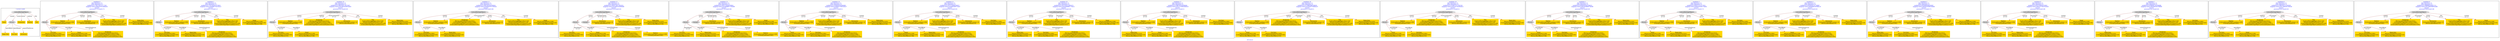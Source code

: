 digraph n0 {
fontcolor="blue"
remincross="true"
label="s01-cb.csv"
subgraph cluster_0 {
label="1-correct model"
n2[style="filled",color="white",fillcolor="lightgray",label="CulturalHeritageObject1"];
n3[shape="plaintext",style="filled",fillcolor="gold",label="Dated"];
n4[style="filled",color="white",fillcolor="lightgray",label="Person1"];
n5[shape="plaintext",style="filled",fillcolor="gold",label="Dimensions"];
n6[shape="plaintext",style="filled",fillcolor="gold",label="Medium"];
n7[shape="plaintext",style="filled",fillcolor="gold",label="Title"];
n8[shape="plaintext",style="filled",fillcolor="gold",label="Begin Date"];
n9[shape="plaintext",style="filled",fillcolor="gold",label="End Date"];
n10[shape="plaintext",style="filled",fillcolor="gold",label="Attribution"];
}
subgraph cluster_1 {
label="candidate 0\nlink coherence:1.0\nnode coherence:1.0\nconfidence:0.7261134273177202\nmapping score:0.6944187614868591\ncost:8.0\n-precision:0.75-recall:0.75"
n12[style="filled",color="white",fillcolor="lightgray",label="CulturalHeritageObject1"];
n13[style="filled",color="white",fillcolor="lightgray",label="Person1"];
n14[shape="plaintext",style="filled",fillcolor="gold",label="Medium\n[CulturalHeritageObject,medium,0.999]\n[Concept,prefLabel,0.001]"];
n15[shape="plaintext",style="filled",fillcolor="gold",label="End Date\n[Person,dateOfDeath,0.895]\n[CulturalHeritageObject,created,0.085]\n[Person,dateOfBirth,0.02]"];
n16[shape="plaintext",style="filled",fillcolor="gold",label="Dated\n[Person,dateOfDeath,0.509]\n[CulturalHeritageObject,created,0.295]\n[Person,dateOfBirth,0.196]"];
n17[shape="plaintext",style="filled",fillcolor="gold",label="Dimensions\n[CulturalHeritageObject,extent,1.0]\n[Person,dateOfDeath,0.0]"];
n18[shape="plaintext",style="filled",fillcolor="gold",label="Title\n[CulturalHeritageObject,title,0.754]\n[Person,nameOfThePerson,0.126]\n[CulturalHeritageObject,provenance,0.109]\n[CulturalHeritageObject,medium,0.011]"];
n19[shape="plaintext",style="filled",fillcolor="gold",label="Attribution\n[Person,nameOfThePerson,0.912]\n[CulturalHeritageObject,extent,0.069]\n[CulturalHeritageObject,provenance,0.017]\n[CulturalHeritageObject,accessionNumber,0.002]"];
n20[shape="plaintext",style="filled",fillcolor="gold",label="Begin Date\n[Person,dateOfDeath,0.455]\n[CulturalHeritageObject,created,0.326]\n[Person,dateOfBirth,0.218]"];
}
subgraph cluster_2 {
label="candidate 1\nlink coherence:1.0\nnode coherence:1.0\nconfidence:0.7247543451673818\nmapping score:0.693965734103413\ncost:8.0\n-precision:1.0-recall:1.0"
n22[style="filled",color="white",fillcolor="lightgray",label="CulturalHeritageObject1"];
n23[style="filled",color="white",fillcolor="lightgray",label="Person1"];
n24[shape="plaintext",style="filled",fillcolor="gold",label="Medium\n[CulturalHeritageObject,medium,0.999]\n[Concept,prefLabel,0.001]"];
n25[shape="plaintext",style="filled",fillcolor="gold",label="End Date\n[Person,dateOfDeath,0.895]\n[CulturalHeritageObject,created,0.085]\n[Person,dateOfBirth,0.02]"];
n26[shape="plaintext",style="filled",fillcolor="gold",label="Begin Date\n[Person,dateOfDeath,0.455]\n[CulturalHeritageObject,created,0.326]\n[Person,dateOfBirth,0.218]"];
n27[shape="plaintext",style="filled",fillcolor="gold",label="Dimensions\n[CulturalHeritageObject,extent,1.0]\n[Person,dateOfDeath,0.0]"];
n28[shape="plaintext",style="filled",fillcolor="gold",label="Title\n[CulturalHeritageObject,title,0.754]\n[Person,nameOfThePerson,0.126]\n[CulturalHeritageObject,provenance,0.109]\n[CulturalHeritageObject,medium,0.011]"];
n29[shape="plaintext",style="filled",fillcolor="gold",label="Attribution\n[Person,nameOfThePerson,0.912]\n[CulturalHeritageObject,extent,0.069]\n[CulturalHeritageObject,provenance,0.017]\n[CulturalHeritageObject,accessionNumber,0.002]"];
n30[shape="plaintext",style="filled",fillcolor="gold",label="Dated\n[Person,dateOfDeath,0.509]\n[CulturalHeritageObject,created,0.295]\n[Person,dateOfBirth,0.196]"];
}
subgraph cluster_3 {
label="candidate 10\nlink coherence:1.0\nnode coherence:1.0\nconfidence:0.5961026175672837\nmapping score:0.6510818249033803\ncost:8.0\n-precision:0.62-recall:0.62"
n32[style="filled",color="white",fillcolor="lightgray",label="CulturalHeritageObject1"];
n33[style="filled",color="white",fillcolor="lightgray",label="Person1"];
n34[shape="plaintext",style="filled",fillcolor="gold",label="Medium\n[CulturalHeritageObject,medium,0.999]\n[Concept,prefLabel,0.001]"];
n35[shape="plaintext",style="filled",fillcolor="gold",label="End Date\n[Person,dateOfDeath,0.895]\n[CulturalHeritageObject,created,0.085]\n[Person,dateOfBirth,0.02]"];
n36[shape="plaintext",style="filled",fillcolor="gold",label="Attribution\n[Person,nameOfThePerson,0.912]\n[CulturalHeritageObject,extent,0.069]\n[CulturalHeritageObject,provenance,0.017]\n[CulturalHeritageObject,accessionNumber,0.002]"];
n37[shape="plaintext",style="filled",fillcolor="gold",label="Dated\n[Person,dateOfDeath,0.509]\n[CulturalHeritageObject,created,0.295]\n[Person,dateOfBirth,0.196]"];
n38[shape="plaintext",style="filled",fillcolor="gold",label="Dimensions\n[CulturalHeritageObject,extent,1.0]\n[Person,dateOfDeath,0.0]"];
n39[shape="plaintext",style="filled",fillcolor="gold",label="Title\n[CulturalHeritageObject,title,0.754]\n[Person,nameOfThePerson,0.126]\n[CulturalHeritageObject,provenance,0.109]\n[CulturalHeritageObject,medium,0.011]"];
n40[shape="plaintext",style="filled",fillcolor="gold",label="Begin Date\n[Person,dateOfDeath,0.455]\n[CulturalHeritageObject,created,0.326]\n[Person,dateOfBirth,0.218]"];
}
subgraph cluster_4 {
label="candidate 11\nlink coherence:1.0\nnode coherence:1.0\nconfidence:0.5947435354169454\nmapping score:0.6506287975199342\ncost:8.0\n-precision:0.88-recall:0.88"
n42[style="filled",color="white",fillcolor="lightgray",label="CulturalHeritageObject1"];
n43[style="filled",color="white",fillcolor="lightgray",label="Person1"];
n44[shape="plaintext",style="filled",fillcolor="gold",label="Medium\n[CulturalHeritageObject,medium,0.999]\n[Concept,prefLabel,0.001]"];
n45[shape="plaintext",style="filled",fillcolor="gold",label="End Date\n[Person,dateOfDeath,0.895]\n[CulturalHeritageObject,created,0.085]\n[Person,dateOfBirth,0.02]"];
n46[shape="plaintext",style="filled",fillcolor="gold",label="Attribution\n[Person,nameOfThePerson,0.912]\n[CulturalHeritageObject,extent,0.069]\n[CulturalHeritageObject,provenance,0.017]\n[CulturalHeritageObject,accessionNumber,0.002]"];
n47[shape="plaintext",style="filled",fillcolor="gold",label="Begin Date\n[Person,dateOfDeath,0.455]\n[CulturalHeritageObject,created,0.326]\n[Person,dateOfBirth,0.218]"];
n48[shape="plaintext",style="filled",fillcolor="gold",label="Dimensions\n[CulturalHeritageObject,extent,1.0]\n[Person,dateOfDeath,0.0]"];
n49[shape="plaintext",style="filled",fillcolor="gold",label="Title\n[CulturalHeritageObject,title,0.754]\n[Person,nameOfThePerson,0.126]\n[CulturalHeritageObject,provenance,0.109]\n[CulturalHeritageObject,medium,0.011]"];
n50[shape="plaintext",style="filled",fillcolor="gold",label="Dated\n[Person,dateOfDeath,0.509]\n[CulturalHeritageObject,created,0.295]\n[Person,dateOfBirth,0.196]"];
}
subgraph cluster_5 {
label="candidate 12\nlink coherence:1.0\nnode coherence:1.0\nconfidence:0.5834714877842025\nmapping score:0.623061924499496\ncost:9.0\n-precision:0.56-recall:0.62"
n52[style="filled",color="white",fillcolor="lightgray",label="CulturalHeritageObject1"];
n53[style="filled",color="white",fillcolor="lightgray",label="Person1"];
n54[style="filled",color="white",fillcolor="lightgray",label="Concept1"];
n55[shape="plaintext",style="filled",fillcolor="gold",label="End Date\n[Person,dateOfDeath,0.895]\n[CulturalHeritageObject,created,0.085]\n[Person,dateOfBirth,0.02]"];
n56[shape="plaintext",style="filled",fillcolor="gold",label="Dated\n[Person,dateOfDeath,0.509]\n[CulturalHeritageObject,created,0.295]\n[Person,dateOfBirth,0.196]"];
n57[shape="plaintext",style="filled",fillcolor="gold",label="Medium\n[CulturalHeritageObject,medium,0.999]\n[Concept,prefLabel,0.001]"];
n58[shape="plaintext",style="filled",fillcolor="gold",label="Dimensions\n[CulturalHeritageObject,extent,1.0]\n[Person,dateOfDeath,0.0]"];
n59[shape="plaintext",style="filled",fillcolor="gold",label="Title\n[CulturalHeritageObject,title,0.754]\n[Person,nameOfThePerson,0.126]\n[CulturalHeritageObject,provenance,0.109]\n[CulturalHeritageObject,medium,0.011]"];
n60[shape="plaintext",style="filled",fillcolor="gold",label="Attribution\n[Person,nameOfThePerson,0.912]\n[CulturalHeritageObject,extent,0.069]\n[CulturalHeritageObject,provenance,0.017]\n[CulturalHeritageObject,accessionNumber,0.002]"];
n61[shape="plaintext",style="filled",fillcolor="gold",label="Begin Date\n[Person,dateOfDeath,0.455]\n[CulturalHeritageObject,created,0.326]\n[Person,dateOfBirth,0.218]"];
}
subgraph cluster_6 {
label="candidate 13\nlink coherence:1.0\nnode coherence:1.0\nconfidence:0.5821124056338641\nmapping score:0.6226088971160499\ncost:9.0\n-precision:0.78-recall:0.88"
n63[style="filled",color="white",fillcolor="lightgray",label="CulturalHeritageObject1"];
n64[style="filled",color="white",fillcolor="lightgray",label="Person1"];
n65[style="filled",color="white",fillcolor="lightgray",label="Concept1"];
n66[shape="plaintext",style="filled",fillcolor="gold",label="End Date\n[Person,dateOfDeath,0.895]\n[CulturalHeritageObject,created,0.085]\n[Person,dateOfBirth,0.02]"];
n67[shape="plaintext",style="filled",fillcolor="gold",label="Begin Date\n[Person,dateOfDeath,0.455]\n[CulturalHeritageObject,created,0.326]\n[Person,dateOfBirth,0.218]"];
n68[shape="plaintext",style="filled",fillcolor="gold",label="Medium\n[CulturalHeritageObject,medium,0.999]\n[Concept,prefLabel,0.001]"];
n69[shape="plaintext",style="filled",fillcolor="gold",label="Dimensions\n[CulturalHeritageObject,extent,1.0]\n[Person,dateOfDeath,0.0]"];
n70[shape="plaintext",style="filled",fillcolor="gold",label="Title\n[CulturalHeritageObject,title,0.754]\n[Person,nameOfThePerson,0.126]\n[CulturalHeritageObject,provenance,0.109]\n[CulturalHeritageObject,medium,0.011]"];
n71[shape="plaintext",style="filled",fillcolor="gold",label="Attribution\n[Person,nameOfThePerson,0.912]\n[CulturalHeritageObject,extent,0.069]\n[CulturalHeritageObject,provenance,0.017]\n[CulturalHeritageObject,accessionNumber,0.002]"];
n72[shape="plaintext",style="filled",fillcolor="gold",label="Dated\n[Person,dateOfDeath,0.509]\n[CulturalHeritageObject,created,0.295]\n[Person,dateOfBirth,0.196]"];
}
subgraph cluster_7 {
label="candidate 14\nlink coherence:1.0\nnode coherence:1.0\nconfidence:0.5536343329346408\nmapping score:0.6369257300258327\ncost:8.0\n-precision:0.5-recall:0.5"
n74[style="filled",color="white",fillcolor="lightgray",label="CulturalHeritageObject1"];
n75[style="filled",color="white",fillcolor="lightgray",label="Person1"];
n76[shape="plaintext",style="filled",fillcolor="gold",label="Medium\n[CulturalHeritageObject,medium,0.999]\n[Concept,prefLabel,0.001]"];
n77[shape="plaintext",style="filled",fillcolor="gold",label="Dated\n[Person,dateOfDeath,0.509]\n[CulturalHeritageObject,created,0.295]\n[Person,dateOfBirth,0.196]"];
n78[shape="plaintext",style="filled",fillcolor="gold",label="Title\n[CulturalHeritageObject,title,0.754]\n[Person,nameOfThePerson,0.126]\n[CulturalHeritageObject,provenance,0.109]\n[CulturalHeritageObject,medium,0.011]"];
n79[shape="plaintext",style="filled",fillcolor="gold",label="End Date\n[Person,dateOfDeath,0.895]\n[CulturalHeritageObject,created,0.085]\n[Person,dateOfBirth,0.02]"];
n80[shape="plaintext",style="filled",fillcolor="gold",label="Dimensions\n[CulturalHeritageObject,extent,1.0]\n[Person,dateOfDeath,0.0]"];
n81[shape="plaintext",style="filled",fillcolor="gold",label="Attribution\n[Person,nameOfThePerson,0.912]\n[CulturalHeritageObject,extent,0.069]\n[CulturalHeritageObject,provenance,0.017]\n[CulturalHeritageObject,accessionNumber,0.002]"];
n82[shape="plaintext",style="filled",fillcolor="gold",label="Begin Date\n[Person,dateOfDeath,0.455]\n[CulturalHeritageObject,created,0.326]\n[Person,dateOfBirth,0.218]"];
}
subgraph cluster_8 {
label="candidate 15\nlink coherence:1.0\nnode coherence:1.0\nconfidence:0.5475733690336037\nmapping score:0.634905408725487\ncost:8.0\n-precision:0.62-recall:0.62"
n84[style="filled",color="white",fillcolor="lightgray",label="CulturalHeritageObject1"];
n85[style="filled",color="white",fillcolor="lightgray",label="Person1"];
n86[shape="plaintext",style="filled",fillcolor="gold",label="Medium\n[CulturalHeritageObject,medium,0.999]\n[Concept,prefLabel,0.001]"];
n87[shape="plaintext",style="filled",fillcolor="gold",label="Dated\n[Person,dateOfDeath,0.509]\n[CulturalHeritageObject,created,0.295]\n[Person,dateOfBirth,0.196]"];
n88[shape="plaintext",style="filled",fillcolor="gold",label="Title\n[CulturalHeritageObject,title,0.754]\n[Person,nameOfThePerson,0.126]\n[CulturalHeritageObject,provenance,0.109]\n[CulturalHeritageObject,medium,0.011]"];
n89[shape="plaintext",style="filled",fillcolor="gold",label="Begin Date\n[Person,dateOfDeath,0.455]\n[CulturalHeritageObject,created,0.326]\n[Person,dateOfBirth,0.218]"];
n90[shape="plaintext",style="filled",fillcolor="gold",label="Dimensions\n[CulturalHeritageObject,extent,1.0]\n[Person,dateOfDeath,0.0]"];
n91[shape="plaintext",style="filled",fillcolor="gold",label="Attribution\n[Person,nameOfThePerson,0.912]\n[CulturalHeritageObject,extent,0.069]\n[CulturalHeritageObject,provenance,0.017]\n[CulturalHeritageObject,accessionNumber,0.002]"];
n92[shape="plaintext",style="filled",fillcolor="gold",label="End Date\n[Person,dateOfDeath,0.895]\n[CulturalHeritageObject,created,0.085]\n[Person,dateOfBirth,0.02]"];
}
subgraph cluster_9 {
label="candidate 16\nlink coherence:1.0\nnode coherence:1.0\nconfidence:0.5413762073905473\nmapping score:0.6328396881778015\ncost:8.0\n-precision:0.62-recall:0.62"
n94[style="filled",color="white",fillcolor="lightgray",label="CulturalHeritageObject1"];
n95[style="filled",color="white",fillcolor="lightgray",label="Person1"];
n96[shape="plaintext",style="filled",fillcolor="gold",label="Medium\n[CulturalHeritageObject,medium,0.999]\n[Concept,prefLabel,0.001]"];
n97[shape="plaintext",style="filled",fillcolor="gold",label="Begin Date\n[Person,dateOfDeath,0.455]\n[CulturalHeritageObject,created,0.326]\n[Person,dateOfBirth,0.218]"];
n98[shape="plaintext",style="filled",fillcolor="gold",label="Title\n[CulturalHeritageObject,title,0.754]\n[Person,nameOfThePerson,0.126]\n[CulturalHeritageObject,provenance,0.109]\n[CulturalHeritageObject,medium,0.011]"];
n99[shape="plaintext",style="filled",fillcolor="gold",label="End Date\n[Person,dateOfDeath,0.895]\n[CulturalHeritageObject,created,0.085]\n[Person,dateOfBirth,0.02]"];
n100[shape="plaintext",style="filled",fillcolor="gold",label="Dimensions\n[CulturalHeritageObject,extent,1.0]\n[Person,dateOfDeath,0.0]"];
n101[shape="plaintext",style="filled",fillcolor="gold",label="Attribution\n[Person,nameOfThePerson,0.912]\n[CulturalHeritageObject,extent,0.069]\n[CulturalHeritageObject,provenance,0.017]\n[CulturalHeritageObject,accessionNumber,0.002]"];
n102[shape="plaintext",style="filled",fillcolor="gold",label="Dated\n[Person,dateOfDeath,0.509]\n[CulturalHeritageObject,created,0.295]\n[Person,dateOfBirth,0.196]"];
}
subgraph cluster_10 {
label="candidate 17\nlink coherence:1.0\nnode coherence:1.0\nconfidence:0.5366743256398484\nmapping score:0.6312723942609019\ncost:8.0\n-precision:0.5-recall:0.5"
n104[style="filled",color="white",fillcolor="lightgray",label="CulturalHeritageObject1"];
n105[style="filled",color="white",fillcolor="lightgray",label="Person1"];
n106[shape="plaintext",style="filled",fillcolor="gold",label="Medium\n[CulturalHeritageObject,medium,0.999]\n[Concept,prefLabel,0.001]"];
n107[shape="plaintext",style="filled",fillcolor="gold",label="Begin Date\n[Person,dateOfDeath,0.455]\n[CulturalHeritageObject,created,0.326]\n[Person,dateOfBirth,0.218]"];
n108[shape="plaintext",style="filled",fillcolor="gold",label="Title\n[CulturalHeritageObject,title,0.754]\n[Person,nameOfThePerson,0.126]\n[CulturalHeritageObject,provenance,0.109]\n[CulturalHeritageObject,medium,0.011]"];
n109[shape="plaintext",style="filled",fillcolor="gold",label="Dated\n[Person,dateOfDeath,0.509]\n[CulturalHeritageObject,created,0.295]\n[Person,dateOfBirth,0.196]"];
n110[shape="plaintext",style="filled",fillcolor="gold",label="Dimensions\n[CulturalHeritageObject,extent,1.0]\n[Person,dateOfDeath,0.0]"];
n111[shape="plaintext",style="filled",fillcolor="gold",label="Attribution\n[Person,nameOfThePerson,0.912]\n[CulturalHeritageObject,extent,0.069]\n[CulturalHeritageObject,provenance,0.017]\n[CulturalHeritageObject,accessionNumber,0.002]"];
n112[shape="plaintext",style="filled",fillcolor="gold",label="End Date\n[Person,dateOfDeath,0.895]\n[CulturalHeritageObject,created,0.085]\n[Person,dateOfBirth,0.02]"];
}
subgraph cluster_11 {
label="candidate 18\nlink coherence:1.0\nnode coherence:1.0\nconfidence:0.5179602696769926\nmapping score:0.6250343756066167\ncost:8.0\n-precision:0.5-recall:0.5"
n114[style="filled",color="white",fillcolor="lightgray",label="CulturalHeritageObject1"];
n115[style="filled",color="white",fillcolor="lightgray",label="Person1"];
n116[shape="plaintext",style="filled",fillcolor="gold",label="Medium\n[CulturalHeritageObject,medium,0.999]\n[Concept,prefLabel,0.001]"];
n117[shape="plaintext",style="filled",fillcolor="gold",label="Dated\n[Person,dateOfDeath,0.509]\n[CulturalHeritageObject,created,0.295]\n[Person,dateOfBirth,0.196]"];
n118[shape="plaintext",style="filled",fillcolor="gold",label="Attribution\n[Person,nameOfThePerson,0.912]\n[CulturalHeritageObject,extent,0.069]\n[CulturalHeritageObject,provenance,0.017]\n[CulturalHeritageObject,accessionNumber,0.002]"];
n119[shape="plaintext",style="filled",fillcolor="gold",label="End Date\n[Person,dateOfDeath,0.895]\n[CulturalHeritageObject,created,0.085]\n[Person,dateOfBirth,0.02]"];
n120[shape="plaintext",style="filled",fillcolor="gold",label="Dimensions\n[CulturalHeritageObject,extent,1.0]\n[Person,dateOfDeath,0.0]"];
n121[shape="plaintext",style="filled",fillcolor="gold",label="Title\n[CulturalHeritageObject,title,0.754]\n[Person,nameOfThePerson,0.126]\n[CulturalHeritageObject,provenance,0.109]\n[CulturalHeritageObject,medium,0.011]"];
n122[shape="plaintext",style="filled",fillcolor="gold",label="Begin Date\n[Person,dateOfDeath,0.455]\n[CulturalHeritageObject,created,0.326]\n[Person,dateOfBirth,0.218]"];
}
subgraph cluster_12 {
label="candidate 19\nlink coherence:1.0\nnode coherence:1.0\nconfidence:0.5158073757282259\nmapping score:0.6243167442903611\ncost:8.0\n-precision:0.5-recall:0.5"
n124[style="filled",color="white",fillcolor="lightgray",label="CulturalHeritageObject1"];
n125[style="filled",color="white",fillcolor="lightgray",label="Person1"];
n126[shape="plaintext",style="filled",fillcolor="gold",label="Medium\n[CulturalHeritageObject,medium,0.999]\n[Concept,prefLabel,0.001]"];
n127[shape="plaintext",style="filled",fillcolor="gold",label="Dated\n[Person,dateOfDeath,0.509]\n[CulturalHeritageObject,created,0.295]\n[Person,dateOfBirth,0.196]"];
n128[shape="plaintext",style="filled",fillcolor="gold",label="Attribution\n[Person,nameOfThePerson,0.912]\n[CulturalHeritageObject,extent,0.069]\n[CulturalHeritageObject,provenance,0.017]\n[CulturalHeritageObject,accessionNumber,0.002]"];
n129[shape="plaintext",style="filled",fillcolor="gold",label="End Date\n[Person,dateOfDeath,0.895]\n[CulturalHeritageObject,created,0.085]\n[Person,dateOfBirth,0.02]"];
n130[shape="plaintext",style="filled",fillcolor="gold",label="Dimensions\n[CulturalHeritageObject,extent,1.0]\n[Person,dateOfDeath,0.0]"];
n131[shape="plaintext",style="filled",fillcolor="gold",label="Title\n[CulturalHeritageObject,title,0.754]\n[Person,nameOfThePerson,0.126]\n[CulturalHeritageObject,provenance,0.109]\n[CulturalHeritageObject,medium,0.011]"];
n132[shape="plaintext",style="filled",fillcolor="gold",label="Begin Date\n[Person,dateOfDeath,0.455]\n[CulturalHeritageObject,created,0.326]\n[Person,dateOfBirth,0.218]"];
}
subgraph cluster_13 {
label="candidate 2\nlink coherence:1.0\nnode coherence:1.0\nconfidence:0.6458181854786623\nmapping score:0.6676536808738399\ncost:8.0\n-precision:0.62-recall:0.62"
n134[style="filled",color="white",fillcolor="lightgray",label="CulturalHeritageObject1"];
n135[style="filled",color="white",fillcolor="lightgray",label="Person1"];
n136[shape="plaintext",style="filled",fillcolor="gold",label="Medium\n[CulturalHeritageObject,medium,0.999]\n[Concept,prefLabel,0.001]"];
n137[shape="plaintext",style="filled",fillcolor="gold",label="Dated\n[Person,dateOfDeath,0.509]\n[CulturalHeritageObject,created,0.295]\n[Person,dateOfBirth,0.196]"];
n138[shape="plaintext",style="filled",fillcolor="gold",label="End Date\n[Person,dateOfDeath,0.895]\n[CulturalHeritageObject,created,0.085]\n[Person,dateOfBirth,0.02]"];
n139[shape="plaintext",style="filled",fillcolor="gold",label="Dimensions\n[CulturalHeritageObject,extent,1.0]\n[Person,dateOfDeath,0.0]"];
n140[shape="plaintext",style="filled",fillcolor="gold",label="Title\n[CulturalHeritageObject,title,0.754]\n[Person,nameOfThePerson,0.126]\n[CulturalHeritageObject,provenance,0.109]\n[CulturalHeritageObject,medium,0.011]"];
n141[shape="plaintext",style="filled",fillcolor="gold",label="Attribution\n[Person,nameOfThePerson,0.912]\n[CulturalHeritageObject,extent,0.069]\n[CulturalHeritageObject,provenance,0.017]\n[CulturalHeritageObject,accessionNumber,0.002]"];
n142[shape="plaintext",style="filled",fillcolor="gold",label="Begin Date\n[Person,dateOfDeath,0.455]\n[CulturalHeritageObject,created,0.326]\n[Person,dateOfBirth,0.218]"];
}
subgraph cluster_14 {
label="candidate 3\nlink coherence:1.0\nnode coherence:1.0\nconfidence:0.639757221577625\nmapping score:0.6656333595734941\ncost:8.0\n-precision:0.75-recall:0.75"
n144[style="filled",color="white",fillcolor="lightgray",label="CulturalHeritageObject1"];
n145[style="filled",color="white",fillcolor="lightgray",label="Person1"];
n146[shape="plaintext",style="filled",fillcolor="gold",label="Medium\n[CulturalHeritageObject,medium,0.999]\n[Concept,prefLabel,0.001]"];
n147[shape="plaintext",style="filled",fillcolor="gold",label="Dated\n[Person,dateOfDeath,0.509]\n[CulturalHeritageObject,created,0.295]\n[Person,dateOfBirth,0.196]"];
n148[shape="plaintext",style="filled",fillcolor="gold",label="Begin Date\n[Person,dateOfDeath,0.455]\n[CulturalHeritageObject,created,0.326]\n[Person,dateOfBirth,0.218]"];
n149[shape="plaintext",style="filled",fillcolor="gold",label="Dimensions\n[CulturalHeritageObject,extent,1.0]\n[Person,dateOfDeath,0.0]"];
n150[shape="plaintext",style="filled",fillcolor="gold",label="Title\n[CulturalHeritageObject,title,0.754]\n[Person,nameOfThePerson,0.126]\n[CulturalHeritageObject,provenance,0.109]\n[CulturalHeritageObject,medium,0.011]"];
n151[shape="plaintext",style="filled",fillcolor="gold",label="Attribution\n[Person,nameOfThePerson,0.912]\n[CulturalHeritageObject,extent,0.069]\n[CulturalHeritageObject,provenance,0.017]\n[CulturalHeritageObject,accessionNumber,0.002]"];
n152[shape="plaintext",style="filled",fillcolor="gold",label="End Date\n[Person,dateOfDeath,0.895]\n[CulturalHeritageObject,created,0.085]\n[Person,dateOfBirth,0.02]"];
}
subgraph cluster_15 {
label="candidate 4\nlink coherence:1.0\nnode coherence:1.0\nconfidence:0.6339295747736987\nmapping score:0.6636908106388519\ncost:8.0\n-precision:0.62-recall:0.62"
n154[style="filled",color="white",fillcolor="lightgray",label="CulturalHeritageObject1"];
n155[style="filled",color="white",fillcolor="lightgray",label="Person1"];
n156[shape="plaintext",style="filled",fillcolor="gold",label="Medium\n[CulturalHeritageObject,medium,0.999]\n[Concept,prefLabel,0.001]"];
n157[shape="plaintext",style="filled",fillcolor="gold",label="End Date\n[Person,dateOfDeath,0.895]\n[CulturalHeritageObject,created,0.085]\n[Person,dateOfBirth,0.02]"];
n158[shape="plaintext",style="filled",fillcolor="gold",label="Title\n[CulturalHeritageObject,title,0.754]\n[Person,nameOfThePerson,0.126]\n[CulturalHeritageObject,provenance,0.109]\n[CulturalHeritageObject,medium,0.011]"];
n159[shape="plaintext",style="filled",fillcolor="gold",label="Dated\n[Person,dateOfDeath,0.509]\n[CulturalHeritageObject,created,0.295]\n[Person,dateOfBirth,0.196]"];
n160[shape="plaintext",style="filled",fillcolor="gold",label="Dimensions\n[CulturalHeritageObject,extent,1.0]\n[Person,dateOfDeath,0.0]"];
n161[shape="plaintext",style="filled",fillcolor="gold",label="Attribution\n[Person,nameOfThePerson,0.912]\n[CulturalHeritageObject,extent,0.069]\n[CulturalHeritageObject,provenance,0.017]\n[CulturalHeritageObject,accessionNumber,0.002]"];
n162[shape="plaintext",style="filled",fillcolor="gold",label="Begin Date\n[Person,dateOfDeath,0.455]\n[CulturalHeritageObject,created,0.326]\n[Person,dateOfBirth,0.218]"];
}
subgraph cluster_16 {
label="candidate 5\nlink coherence:1.0\nnode coherence:1.0\nconfidence:0.6335600599345687\nmapping score:0.6635676390258086\ncost:8.0\n-precision:0.75-recall:0.75"
n164[style="filled",color="white",fillcolor="lightgray",label="CulturalHeritageObject1"];
n165[style="filled",color="white",fillcolor="lightgray",label="Person1"];
n166[shape="plaintext",style="filled",fillcolor="gold",label="Medium\n[CulturalHeritageObject,medium,0.999]\n[Concept,prefLabel,0.001]"];
n167[shape="plaintext",style="filled",fillcolor="gold",label="Begin Date\n[Person,dateOfDeath,0.455]\n[CulturalHeritageObject,created,0.326]\n[Person,dateOfBirth,0.218]"];
n168[shape="plaintext",style="filled",fillcolor="gold",label="End Date\n[Person,dateOfDeath,0.895]\n[CulturalHeritageObject,created,0.085]\n[Person,dateOfBirth,0.02]"];
n169[shape="plaintext",style="filled",fillcolor="gold",label="Dimensions\n[CulturalHeritageObject,extent,1.0]\n[Person,dateOfDeath,0.0]"];
n170[shape="plaintext",style="filled",fillcolor="gold",label="Title\n[CulturalHeritageObject,title,0.754]\n[Person,nameOfThePerson,0.126]\n[CulturalHeritageObject,provenance,0.109]\n[CulturalHeritageObject,medium,0.011]"];
n171[shape="plaintext",style="filled",fillcolor="gold",label="Attribution\n[Person,nameOfThePerson,0.912]\n[CulturalHeritageObject,extent,0.069]\n[CulturalHeritageObject,provenance,0.017]\n[CulturalHeritageObject,accessionNumber,0.002]"];
n172[shape="plaintext",style="filled",fillcolor="gold",label="Dated\n[Person,dateOfDeath,0.509]\n[CulturalHeritageObject,created,0.295]\n[Person,dateOfBirth,0.196]"];
}
subgraph cluster_17 {
label="candidate 6\nlink coherence:1.0\nnode coherence:1.0\nconfidence:0.6325704926233602\nmapping score:0.6632377832554058\ncost:8.0\n-precision:0.88-recall:0.88"
n174[style="filled",color="white",fillcolor="lightgray",label="CulturalHeritageObject1"];
n175[style="filled",color="white",fillcolor="lightgray",label="Person1"];
n176[shape="plaintext",style="filled",fillcolor="gold",label="Medium\n[CulturalHeritageObject,medium,0.999]\n[Concept,prefLabel,0.001]"];
n177[shape="plaintext",style="filled",fillcolor="gold",label="End Date\n[Person,dateOfDeath,0.895]\n[CulturalHeritageObject,created,0.085]\n[Person,dateOfBirth,0.02]"];
n178[shape="plaintext",style="filled",fillcolor="gold",label="Title\n[CulturalHeritageObject,title,0.754]\n[Person,nameOfThePerson,0.126]\n[CulturalHeritageObject,provenance,0.109]\n[CulturalHeritageObject,medium,0.011]"];
n179[shape="plaintext",style="filled",fillcolor="gold",label="Begin Date\n[Person,dateOfDeath,0.455]\n[CulturalHeritageObject,created,0.326]\n[Person,dateOfBirth,0.218]"];
n180[shape="plaintext",style="filled",fillcolor="gold",label="Dimensions\n[CulturalHeritageObject,extent,1.0]\n[Person,dateOfDeath,0.0]"];
n181[shape="plaintext",style="filled",fillcolor="gold",label="Attribution\n[Person,nameOfThePerson,0.912]\n[CulturalHeritageObject,extent,0.069]\n[CulturalHeritageObject,provenance,0.017]\n[CulturalHeritageObject,accessionNumber,0.002]"];
n182[shape="plaintext",style="filled",fillcolor="gold",label="Dated\n[Person,dateOfDeath,0.509]\n[CulturalHeritageObject,created,0.295]\n[Person,dateOfBirth,0.196]"];
}
subgraph cluster_18 {
label="candidate 7\nlink coherence:1.0\nnode coherence:1.0\nconfidence:0.6288581781838698\nmapping score:0.662000345108909\ncost:8.0\n-precision:0.62-recall:0.62"
n184[style="filled",color="white",fillcolor="lightgray",label="CulturalHeritageObject1"];
n185[style="filled",color="white",fillcolor="lightgray",label="Person1"];
n186[shape="plaintext",style="filled",fillcolor="gold",label="Medium\n[CulturalHeritageObject,medium,0.999]\n[Concept,prefLabel,0.001]"];
n187[shape="plaintext",style="filled",fillcolor="gold",label="Begin Date\n[Person,dateOfDeath,0.455]\n[CulturalHeritageObject,created,0.326]\n[Person,dateOfBirth,0.218]"];
n188[shape="plaintext",style="filled",fillcolor="gold",label="Dated\n[Person,dateOfDeath,0.509]\n[CulturalHeritageObject,created,0.295]\n[Person,dateOfBirth,0.196]"];
n189[shape="plaintext",style="filled",fillcolor="gold",label="Dimensions\n[CulturalHeritageObject,extent,1.0]\n[Person,dateOfDeath,0.0]"];
n190[shape="plaintext",style="filled",fillcolor="gold",label="Title\n[CulturalHeritageObject,title,0.754]\n[Person,nameOfThePerson,0.126]\n[CulturalHeritageObject,provenance,0.109]\n[CulturalHeritageObject,medium,0.011]"];
n191[shape="plaintext",style="filled",fillcolor="gold",label="Attribution\n[Person,nameOfThePerson,0.912]\n[CulturalHeritageObject,extent,0.069]\n[CulturalHeritageObject,provenance,0.017]\n[CulturalHeritageObject,accessionNumber,0.002]"];
n192[shape="plaintext",style="filled",fillcolor="gold",label="End Date\n[Person,dateOfDeath,0.895]\n[CulturalHeritageObject,created,0.085]\n[Person,dateOfBirth,0.02]"];
}
subgraph cluster_19 {
label="candidate 8\nlink coherence:1.0\nnode coherence:1.0\nconfidence:0.5982555115160505\nmapping score:0.6517994562196359\ncost:8.0\n-precision:0.62-recall:0.62"
n194[style="filled",color="white",fillcolor="lightgray",label="CulturalHeritageObject1"];
n195[style="filled",color="white",fillcolor="lightgray",label="Person1"];
n196[shape="plaintext",style="filled",fillcolor="gold",label="Medium\n[CulturalHeritageObject,medium,0.999]\n[Concept,prefLabel,0.001]"];
n197[shape="plaintext",style="filled",fillcolor="gold",label="End Date\n[Person,dateOfDeath,0.895]\n[CulturalHeritageObject,created,0.085]\n[Person,dateOfBirth,0.02]"];
n198[shape="plaintext",style="filled",fillcolor="gold",label="Attribution\n[Person,nameOfThePerson,0.912]\n[CulturalHeritageObject,extent,0.069]\n[CulturalHeritageObject,provenance,0.017]\n[CulturalHeritageObject,accessionNumber,0.002]"];
n199[shape="plaintext",style="filled",fillcolor="gold",label="Dated\n[Person,dateOfDeath,0.509]\n[CulturalHeritageObject,created,0.295]\n[Person,dateOfBirth,0.196]"];
n200[shape="plaintext",style="filled",fillcolor="gold",label="Dimensions\n[CulturalHeritageObject,extent,1.0]\n[Person,dateOfDeath,0.0]"];
n201[shape="plaintext",style="filled",fillcolor="gold",label="Title\n[CulturalHeritageObject,title,0.754]\n[Person,nameOfThePerson,0.126]\n[CulturalHeritageObject,provenance,0.109]\n[CulturalHeritageObject,medium,0.011]"];
n202[shape="plaintext",style="filled",fillcolor="gold",label="Begin Date\n[Person,dateOfDeath,0.455]\n[CulturalHeritageObject,created,0.326]\n[Person,dateOfBirth,0.218]"];
}
subgraph cluster_20 {
label="candidate 9\nlink coherence:1.0\nnode coherence:1.0\nconfidence:0.5968964293657121\nmapping score:0.6513464288361898\ncost:8.0\n-precision:0.88-recall:0.88"
n204[style="filled",color="white",fillcolor="lightgray",label="CulturalHeritageObject1"];
n205[style="filled",color="white",fillcolor="lightgray",label="Person1"];
n206[shape="plaintext",style="filled",fillcolor="gold",label="Medium\n[CulturalHeritageObject,medium,0.999]\n[Concept,prefLabel,0.001]"];
n207[shape="plaintext",style="filled",fillcolor="gold",label="End Date\n[Person,dateOfDeath,0.895]\n[CulturalHeritageObject,created,0.085]\n[Person,dateOfBirth,0.02]"];
n208[shape="plaintext",style="filled",fillcolor="gold",label="Attribution\n[Person,nameOfThePerson,0.912]\n[CulturalHeritageObject,extent,0.069]\n[CulturalHeritageObject,provenance,0.017]\n[CulturalHeritageObject,accessionNumber,0.002]"];
n209[shape="plaintext",style="filled",fillcolor="gold",label="Begin Date\n[Person,dateOfDeath,0.455]\n[CulturalHeritageObject,created,0.326]\n[Person,dateOfBirth,0.218]"];
n210[shape="plaintext",style="filled",fillcolor="gold",label="Dimensions\n[CulturalHeritageObject,extent,1.0]\n[Person,dateOfDeath,0.0]"];
n211[shape="plaintext",style="filled",fillcolor="gold",label="Title\n[CulturalHeritageObject,title,0.754]\n[Person,nameOfThePerson,0.126]\n[CulturalHeritageObject,provenance,0.109]\n[CulturalHeritageObject,medium,0.011]"];
n212[shape="plaintext",style="filled",fillcolor="gold",label="Dated\n[Person,dateOfDeath,0.509]\n[CulturalHeritageObject,created,0.295]\n[Person,dateOfBirth,0.196]"];
}
n2 -> n3[color="brown",fontcolor="black",label="created"]
n2 -> n4[color="brown",fontcolor="black",label="creator"]
n2 -> n5[color="brown",fontcolor="black",label="extent"]
n2 -> n6[color="brown",fontcolor="black",label="medium"]
n2 -> n7[color="brown",fontcolor="black",label="title"]
n4 -> n8[color="brown",fontcolor="black",label="dateOfBirth"]
n4 -> n9[color="brown",fontcolor="black",label="dateOfDeath"]
n4 -> n10[color="brown",fontcolor="black",label="nameOfThePerson"]
n12 -> n13[color="brown",fontcolor="black",label="creator\nw=1.0"]
n12 -> n14[color="brown",fontcolor="black",label="medium\nw=1.0"]
n13 -> n15[color="brown",fontcolor="black",label="dateOfDeath\nw=1.0"]
n13 -> n16[color="brown",fontcolor="black",label="dateOfBirth\nw=1.0"]
n12 -> n17[color="brown",fontcolor="black",label="extent\nw=1.0"]
n12 -> n18[color="brown",fontcolor="black",label="title\nw=1.0"]
n13 -> n19[color="brown",fontcolor="black",label="nameOfThePerson\nw=1.0"]
n12 -> n20[color="brown",fontcolor="black",label="created\nw=1.0"]
n22 -> n23[color="brown",fontcolor="black",label="creator\nw=1.0"]
n22 -> n24[color="brown",fontcolor="black",label="medium\nw=1.0"]
n23 -> n25[color="brown",fontcolor="black",label="dateOfDeath\nw=1.0"]
n23 -> n26[color="brown",fontcolor="black",label="dateOfBirth\nw=1.0"]
n22 -> n27[color="brown",fontcolor="black",label="extent\nw=1.0"]
n22 -> n28[color="brown",fontcolor="black",label="title\nw=1.0"]
n23 -> n29[color="brown",fontcolor="black",label="nameOfThePerson\nw=1.0"]
n22 -> n30[color="brown",fontcolor="black",label="created\nw=1.0"]
n32 -> n33[color="brown",fontcolor="black",label="creator\nw=1.0"]
n32 -> n34[color="brown",fontcolor="black",label="medium\nw=1.0"]
n33 -> n35[color="brown",fontcolor="black",label="dateOfDeath\nw=1.0"]
n32 -> n36[color="brown",fontcolor="black",label="accessionNumber\nw=1.0"]
n33 -> n37[color="brown",fontcolor="black",label="dateOfBirth\nw=1.0"]
n32 -> n38[color="brown",fontcolor="black",label="extent\nw=1.0"]
n32 -> n39[color="brown",fontcolor="black",label="title\nw=1.0"]
n32 -> n40[color="brown",fontcolor="black",label="created\nw=1.0"]
n42 -> n43[color="brown",fontcolor="black",label="creator\nw=1.0"]
n42 -> n44[color="brown",fontcolor="black",label="medium\nw=1.0"]
n43 -> n45[color="brown",fontcolor="black",label="dateOfDeath\nw=1.0"]
n42 -> n46[color="brown",fontcolor="black",label="accessionNumber\nw=1.0"]
n43 -> n47[color="brown",fontcolor="black",label="dateOfBirth\nw=1.0"]
n42 -> n48[color="brown",fontcolor="black",label="extent\nw=1.0"]
n42 -> n49[color="brown",fontcolor="black",label="title\nw=1.0"]
n42 -> n50[color="brown",fontcolor="black",label="created\nw=1.0"]
n52 -> n53[color="brown",fontcolor="black",label="creator\nw=1.0"]
n52 -> n54[color="brown",fontcolor="black",label="hasType\nw=1.0"]
n53 -> n55[color="brown",fontcolor="black",label="dateOfDeath\nw=1.0"]
n53 -> n56[color="brown",fontcolor="black",label="dateOfBirth\nw=1.0"]
n54 -> n57[color="brown",fontcolor="black",label="prefLabel\nw=1.0"]
n52 -> n58[color="brown",fontcolor="black",label="extent\nw=1.0"]
n52 -> n59[color="brown",fontcolor="black",label="title\nw=1.0"]
n53 -> n60[color="brown",fontcolor="black",label="nameOfThePerson\nw=1.0"]
n52 -> n61[color="brown",fontcolor="black",label="created\nw=1.0"]
n63 -> n64[color="brown",fontcolor="black",label="creator\nw=1.0"]
n63 -> n65[color="brown",fontcolor="black",label="hasType\nw=1.0"]
n64 -> n66[color="brown",fontcolor="black",label="dateOfDeath\nw=1.0"]
n64 -> n67[color="brown",fontcolor="black",label="dateOfBirth\nw=1.0"]
n65 -> n68[color="brown",fontcolor="black",label="prefLabel\nw=1.0"]
n63 -> n69[color="brown",fontcolor="black",label="extent\nw=1.0"]
n63 -> n70[color="brown",fontcolor="black",label="title\nw=1.0"]
n64 -> n71[color="brown",fontcolor="black",label="nameOfThePerson\nw=1.0"]
n63 -> n72[color="brown",fontcolor="black",label="created\nw=1.0"]
n74 -> n75[color="brown",fontcolor="black",label="creator\nw=1.0"]
n74 -> n76[color="brown",fontcolor="black",label="medium\nw=1.0"]
n75 -> n77[color="brown",fontcolor="black",label="dateOfDeath\nw=1.0"]
n74 -> n78[color="brown",fontcolor="black",label="provenance\nw=1.0"]
n75 -> n79[color="brown",fontcolor="black",label="dateOfBirth\nw=1.0"]
n74 -> n80[color="brown",fontcolor="black",label="extent\nw=1.0"]
n75 -> n81[color="brown",fontcolor="black",label="nameOfThePerson\nw=1.0"]
n74 -> n82[color="brown",fontcolor="black",label="created\nw=1.0"]
n84 -> n85[color="brown",fontcolor="black",label="creator\nw=1.0"]
n84 -> n86[color="brown",fontcolor="black",label="medium\nw=1.0"]
n85 -> n87[color="brown",fontcolor="black",label="dateOfDeath\nw=1.0"]
n84 -> n88[color="brown",fontcolor="black",label="provenance\nw=1.0"]
n85 -> n89[color="brown",fontcolor="black",label="dateOfBirth\nw=1.0"]
n84 -> n90[color="brown",fontcolor="black",label="extent\nw=1.0"]
n85 -> n91[color="brown",fontcolor="black",label="nameOfThePerson\nw=1.0"]
n84 -> n92[color="brown",fontcolor="black",label="created\nw=1.0"]
n94 -> n95[color="brown",fontcolor="black",label="creator\nw=1.0"]
n94 -> n96[color="brown",fontcolor="black",label="medium\nw=1.0"]
n95 -> n97[color="brown",fontcolor="black",label="dateOfDeath\nw=1.0"]
n94 -> n98[color="brown",fontcolor="black",label="provenance\nw=1.0"]
n95 -> n99[color="brown",fontcolor="black",label="dateOfBirth\nw=1.0"]
n94 -> n100[color="brown",fontcolor="black",label="extent\nw=1.0"]
n95 -> n101[color="brown",fontcolor="black",label="nameOfThePerson\nw=1.0"]
n94 -> n102[color="brown",fontcolor="black",label="created\nw=1.0"]
n104 -> n105[color="brown",fontcolor="black",label="creator\nw=1.0"]
n104 -> n106[color="brown",fontcolor="black",label="medium\nw=1.0"]
n105 -> n107[color="brown",fontcolor="black",label="dateOfDeath\nw=1.0"]
n104 -> n108[color="brown",fontcolor="black",label="provenance\nw=1.0"]
n105 -> n109[color="brown",fontcolor="black",label="dateOfBirth\nw=1.0"]
n104 -> n110[color="brown",fontcolor="black",label="extent\nw=1.0"]
n105 -> n111[color="brown",fontcolor="black",label="nameOfThePerson\nw=1.0"]
n104 -> n112[color="brown",fontcolor="black",label="created\nw=1.0"]
n114 -> n115[color="brown",fontcolor="black",label="creator\nw=1.0"]
n114 -> n116[color="brown",fontcolor="black",label="medium\nw=1.0"]
n115 -> n117[color="brown",fontcolor="black",label="dateOfDeath\nw=1.0"]
n114 -> n118[color="brown",fontcolor="black",label="provenance\nw=1.0"]
n115 -> n119[color="brown",fontcolor="black",label="dateOfBirth\nw=1.0"]
n114 -> n120[color="brown",fontcolor="black",label="extent\nw=1.0"]
n114 -> n121[color="brown",fontcolor="black",label="title\nw=1.0"]
n114 -> n122[color="brown",fontcolor="black",label="created\nw=1.0"]
n124 -> n125[color="brown",fontcolor="black",label="creator\nw=1.0"]
n124 -> n126[color="brown",fontcolor="black",label="medium\nw=1.0"]
n125 -> n127[color="brown",fontcolor="black",label="dateOfDeath\nw=1.0"]
n124 -> n128[color="brown",fontcolor="black",label="accessionNumber\nw=1.0"]
n125 -> n129[color="brown",fontcolor="black",label="dateOfBirth\nw=1.0"]
n124 -> n130[color="brown",fontcolor="black",label="extent\nw=1.0"]
n124 -> n131[color="brown",fontcolor="black",label="title\nw=1.0"]
n124 -> n132[color="brown",fontcolor="black",label="created\nw=1.0"]
n134 -> n135[color="brown",fontcolor="black",label="creator\nw=1.0"]
n134 -> n136[color="brown",fontcolor="black",label="medium\nw=1.0"]
n135 -> n137[color="brown",fontcolor="black",label="dateOfDeath\nw=1.0"]
n135 -> n138[color="brown",fontcolor="black",label="dateOfBirth\nw=1.0"]
n134 -> n139[color="brown",fontcolor="black",label="extent\nw=1.0"]
n134 -> n140[color="brown",fontcolor="black",label="title\nw=1.0"]
n135 -> n141[color="brown",fontcolor="black",label="nameOfThePerson\nw=1.0"]
n134 -> n142[color="brown",fontcolor="black",label="created\nw=1.0"]
n144 -> n145[color="brown",fontcolor="black",label="creator\nw=1.0"]
n144 -> n146[color="brown",fontcolor="black",label="medium\nw=1.0"]
n145 -> n147[color="brown",fontcolor="black",label="dateOfDeath\nw=1.0"]
n145 -> n148[color="brown",fontcolor="black",label="dateOfBirth\nw=1.0"]
n144 -> n149[color="brown",fontcolor="black",label="extent\nw=1.0"]
n144 -> n150[color="brown",fontcolor="black",label="title\nw=1.0"]
n145 -> n151[color="brown",fontcolor="black",label="nameOfThePerson\nw=1.0"]
n144 -> n152[color="brown",fontcolor="black",label="created\nw=1.0"]
n154 -> n155[color="brown",fontcolor="black",label="creator\nw=1.0"]
n154 -> n156[color="brown",fontcolor="black",label="medium\nw=1.0"]
n155 -> n157[color="brown",fontcolor="black",label="dateOfDeath\nw=1.0"]
n154 -> n158[color="brown",fontcolor="black",label="provenance\nw=1.0"]
n155 -> n159[color="brown",fontcolor="black",label="dateOfBirth\nw=1.0"]
n154 -> n160[color="brown",fontcolor="black",label="extent\nw=1.0"]
n155 -> n161[color="brown",fontcolor="black",label="nameOfThePerson\nw=1.0"]
n154 -> n162[color="brown",fontcolor="black",label="created\nw=1.0"]
n164 -> n165[color="brown",fontcolor="black",label="creator\nw=1.0"]
n164 -> n166[color="brown",fontcolor="black",label="medium\nw=1.0"]
n165 -> n167[color="brown",fontcolor="black",label="dateOfDeath\nw=1.0"]
n165 -> n168[color="brown",fontcolor="black",label="dateOfBirth\nw=1.0"]
n164 -> n169[color="brown",fontcolor="black",label="extent\nw=1.0"]
n164 -> n170[color="brown",fontcolor="black",label="title\nw=1.0"]
n165 -> n171[color="brown",fontcolor="black",label="nameOfThePerson\nw=1.0"]
n164 -> n172[color="brown",fontcolor="black",label="created\nw=1.0"]
n174 -> n175[color="brown",fontcolor="black",label="creator\nw=1.0"]
n174 -> n176[color="brown",fontcolor="black",label="medium\nw=1.0"]
n175 -> n177[color="brown",fontcolor="black",label="dateOfDeath\nw=1.0"]
n174 -> n178[color="brown",fontcolor="black",label="provenance\nw=1.0"]
n175 -> n179[color="brown",fontcolor="black",label="dateOfBirth\nw=1.0"]
n174 -> n180[color="brown",fontcolor="black",label="extent\nw=1.0"]
n175 -> n181[color="brown",fontcolor="black",label="nameOfThePerson\nw=1.0"]
n174 -> n182[color="brown",fontcolor="black",label="created\nw=1.0"]
n184 -> n185[color="brown",fontcolor="black",label="creator\nw=1.0"]
n184 -> n186[color="brown",fontcolor="black",label="medium\nw=1.0"]
n185 -> n187[color="brown",fontcolor="black",label="dateOfDeath\nw=1.0"]
n185 -> n188[color="brown",fontcolor="black",label="dateOfBirth\nw=1.0"]
n184 -> n189[color="brown",fontcolor="black",label="extent\nw=1.0"]
n184 -> n190[color="brown",fontcolor="black",label="title\nw=1.0"]
n185 -> n191[color="brown",fontcolor="black",label="nameOfThePerson\nw=1.0"]
n184 -> n192[color="brown",fontcolor="black",label="created\nw=1.0"]
n194 -> n195[color="brown",fontcolor="black",label="creator\nw=1.0"]
n194 -> n196[color="brown",fontcolor="black",label="medium\nw=1.0"]
n195 -> n197[color="brown",fontcolor="black",label="dateOfDeath\nw=1.0"]
n194 -> n198[color="brown",fontcolor="black",label="provenance\nw=1.0"]
n195 -> n199[color="brown",fontcolor="black",label="dateOfBirth\nw=1.0"]
n194 -> n200[color="brown",fontcolor="black",label="extent\nw=1.0"]
n194 -> n201[color="brown",fontcolor="black",label="title\nw=1.0"]
n194 -> n202[color="brown",fontcolor="black",label="created\nw=1.0"]
n204 -> n205[color="brown",fontcolor="black",label="creator\nw=1.0"]
n204 -> n206[color="brown",fontcolor="black",label="medium\nw=1.0"]
n205 -> n207[color="brown",fontcolor="black",label="dateOfDeath\nw=1.0"]
n204 -> n208[color="brown",fontcolor="black",label="provenance\nw=1.0"]
n205 -> n209[color="brown",fontcolor="black",label="dateOfBirth\nw=1.0"]
n204 -> n210[color="brown",fontcolor="black",label="extent\nw=1.0"]
n204 -> n211[color="brown",fontcolor="black",label="title\nw=1.0"]
n204 -> n212[color="brown",fontcolor="black",label="created\nw=1.0"]
}
